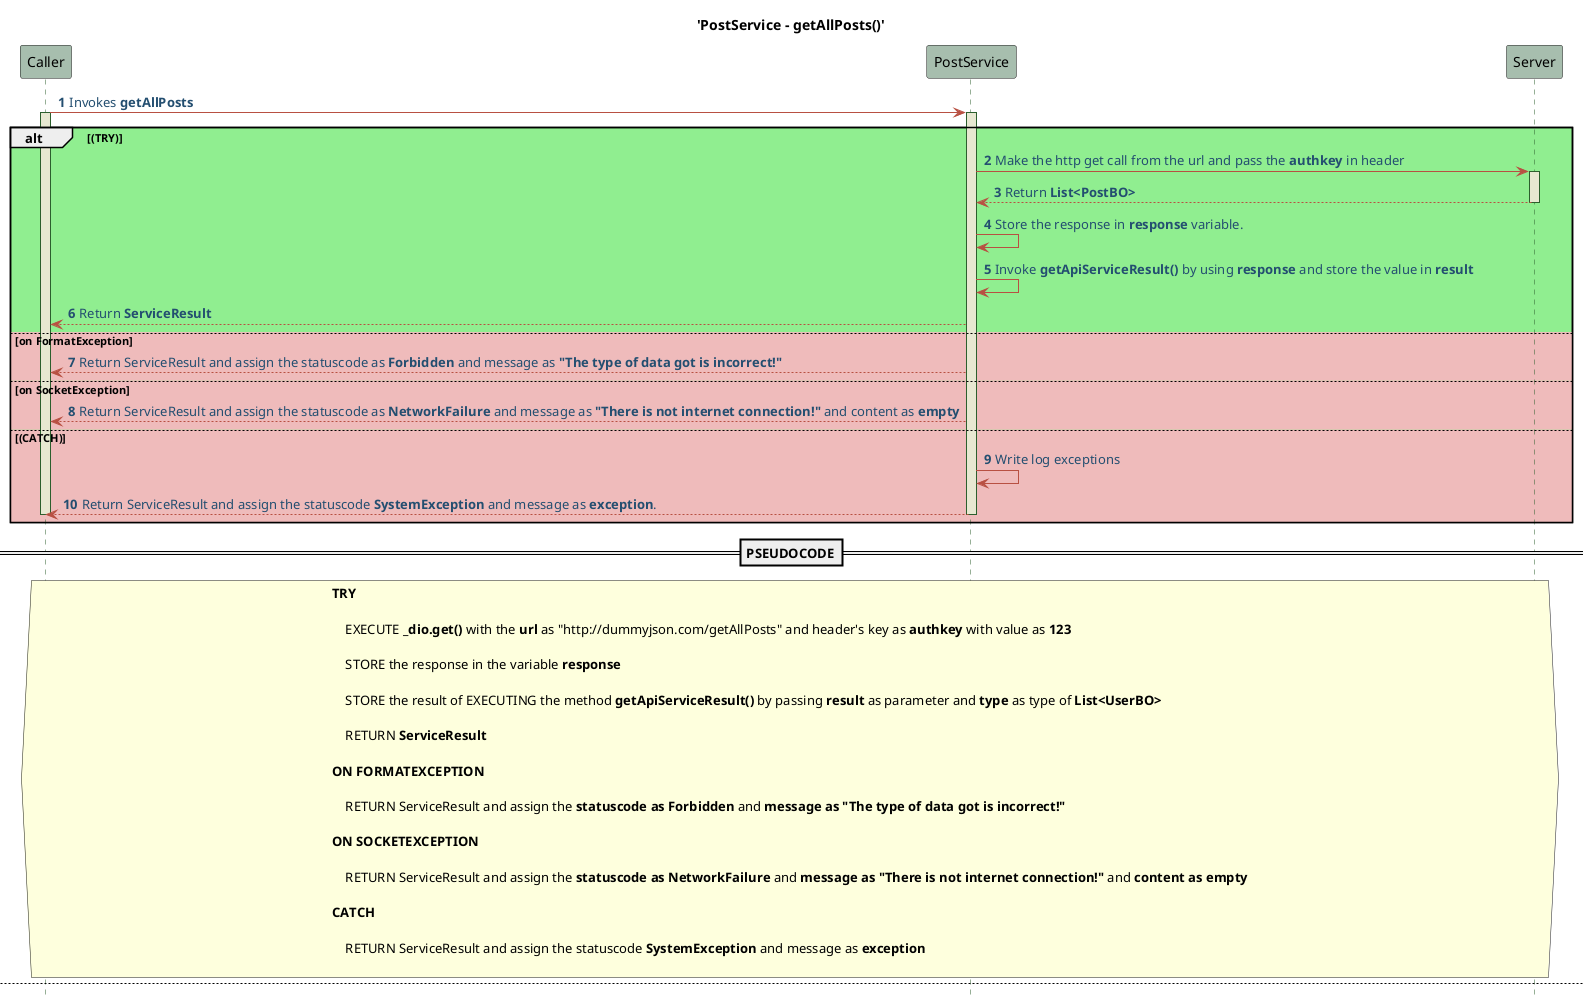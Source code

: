@startuml PostService-Sequence-Pseudo
!define POSITIVERESPONSE 90EE90
!define NEGATIVEERESPONSE EFBBBB
!define NUETRALRESPONSE F2DC79

skinparam sequence{
    ParticipantBackgroundColor #A7BEAE
    LifeLineBackgroundColor #E7E8D1
    LifeLineBorderColor #2C5F2D
    ActorBackgroundColor #FC766AFF
    ActorBorderColor #FC766AFF
    ArrowColor #B85042
    ArrowFontColor #234E70
}

title 'PostService - getAllPosts()'
autonumber 1
hide footbox
Caller -> PostService: Invokes **getAllPosts**
alt #POSITIVERESPONSE (TRY)
activate Caller
activate PostService
PostService -> Server: Make the http get call from the url and pass the **authkey** in header
activate Server 
Server --> PostService: Return **List<PostBO>**
deactivate Server
PostService -> PostService: Store the response in **response** variable.
PostService -> PostService: Invoke **getApiServiceResult()** by using **response** and store the value in **result**
PostService --> Caller: Return **ServiceResult**
else #NEGATIVEERESPONSE on FormatException
PostService --> Caller: Return ServiceResult and assign the statuscode as **Forbidden** and message as **"The type of data got is incorrect!"**
else #NEGATIVEERESPONSE on SocketException
PostService --> Caller: Return ServiceResult and assign the statuscode as **NetworkFailure** and message as **"There is not internet connection!"** and content as **empty**
else #NEGATIVEERESPONSE (CATCH)
PostService -> PostService: Write log exceptions
PostService --> Caller:  Return ServiceResult and assign the statuscode **SystemException** and message as **exception**.
deactivate PostService
deactivate Caller
end

==PSEUDOCODE==
hnote across
**TRY**

    EXECUTE **_dio.get()** with the **url** as "http://dummyjson.com/getAllPosts" and header's key as **authkey** with value as **123**

    STORE the response in the variable **response**

    STORE the result of EXECUTING the method **getApiServiceResult()** by passing **result** as parameter and **type** as type of **List<UserBO>**

    RETURN **ServiceResult**

**ON FORMATEXCEPTION**

    RETURN ServiceResult and assign the **statuscode as Forbidden** and **message as "The type of data got is incorrect!"**

**ON SOCKETEXCEPTION**

    RETURN ServiceResult and assign the **statuscode as NetworkFailure** and **message as "There is not internet connection!"** and **content as empty**
    
**CATCH**

    RETURN ServiceResult and assign the statuscode **SystemException** and message as **exception**

endnote

newpage 'PostService - createNewPost(postBO:PostBO)'
autonumber 1
Hide footbox
Caller -> PostService: Invoke **createNewPost(postBO:PostBO)**
alt #POSITIVERESPONSE try
activate Caller
activate PostService
PostService -> Server: Make the http post call and pass PostBO from the url and pass the **authkey** in header
activate Server 
Server --> PostService: Returns **response**
deactivate Server
PostService -> PostService: Store the response in **response** variable.
PostService -> PostService: Invoke **getApiServiceResult()** by using **response** 
PostService --> Caller: Return **ServiceResult**
else #NEGATIVEERESPONSE on FormatException
PostService --> Caller: Return ServiceResult and assign the statuscode as **Forbidden** and message as "The type of data got is incorrect!"
else #NEGATIVEERESPONSE on SocketException
PostService --> Caller: Return ServiceResult and assign the statuscode as **NetworkFailure** and message as "There is not internet connection!" and content as empty
else #efbbbb Catch 
PostService -> PostService: Write log exceptions
PostService --> Caller:  Return ServiceResult and assign the statuscode **SystemException** and message as **exception**.
deactivate Caller
deactivate PostService
end

==PSEUDOCODE==
hnote across
**TRY**

    EXECUTE **_dio.get()** with the **url** as "http://dummyjson.com/createNewPost" and header's key as **authkey** with value as **123**

    STORE the response in the variable **response**

    STORE the result of EXECUTING the method **getApiServiceResult()** by passing **result** as parameter and **type** as type of **bool**

    RETURN **ServiceResult**

**ON FORMATEXCEPTION**

    RETURN ServiceResult and assign the  **statuscode as Forbidden** and **message as "The type of data got is incorrect!"**

**ON SOCKETEXCEPTION**

    RETURN ServiceResult and assign the **statuscode as NetworkFailure** and **message as "There is not internet connection!"** and **content as empty**
    
**CATCH**

    RETURN ServiceResult and assign the statuscode **SystemException** and message as **exception**

endnote

@enduml
